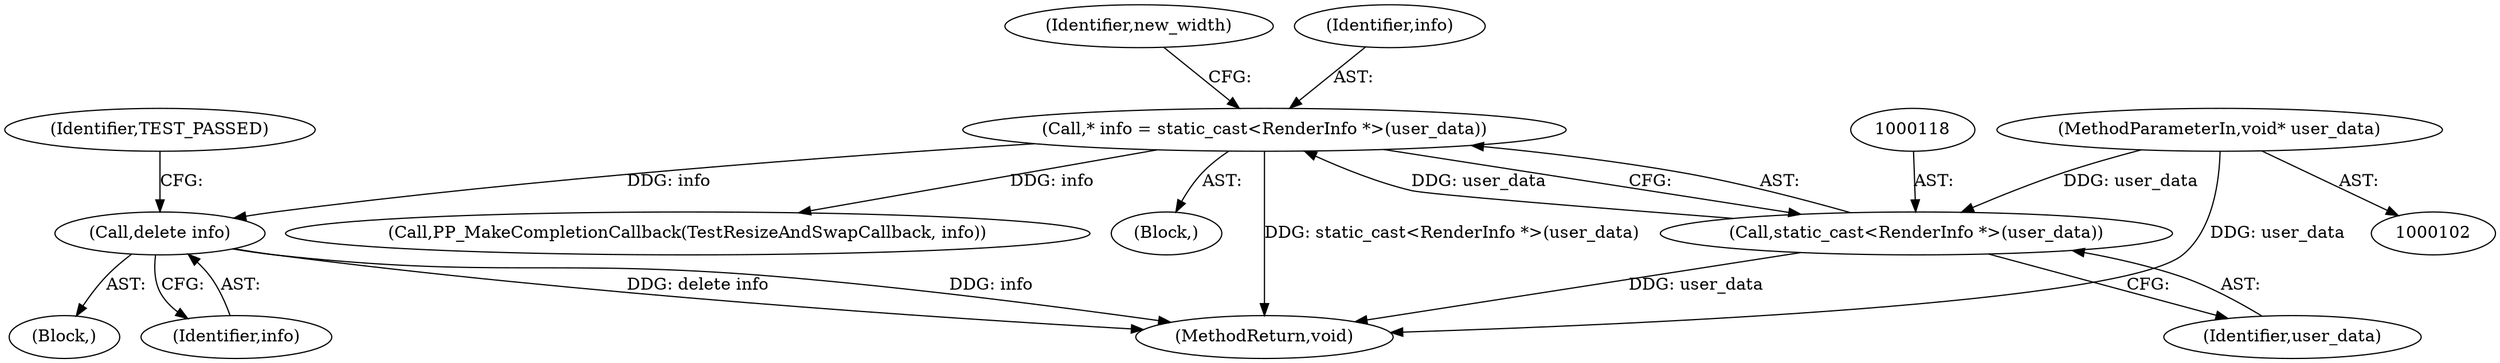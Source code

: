 digraph "0_Chrome_c96312d46205ea82764aba6255ecbb8dd5f57d11_0@API" {
"1000231" [label="(Call,delete info)"];
"1000115" [label="(Call,* info = static_cast<RenderInfo *>(user_data))"];
"1000117" [label="(Call,static_cast<RenderInfo *>(user_data))"];
"1000103" [label="(MethodParameterIn,void* user_data)"];
"1000122" [label="(Identifier,new_width)"];
"1000210" [label="(Call,PP_MakeCompletionCallback(TestResizeAndSwapCallback, info))"];
"1000231" [label="(Call,delete info)"];
"1000236" [label="(MethodReturn,void)"];
"1000226" [label="(Block,)"];
"1000233" [label="(Identifier,TEST_PASSED)"];
"1000105" [label="(Block,)"];
"1000115" [label="(Call,* info = static_cast<RenderInfo *>(user_data))"];
"1000116" [label="(Identifier,info)"];
"1000117" [label="(Call,static_cast<RenderInfo *>(user_data))"];
"1000232" [label="(Identifier,info)"];
"1000119" [label="(Identifier,user_data)"];
"1000103" [label="(MethodParameterIn,void* user_data)"];
"1000231" -> "1000226"  [label="AST: "];
"1000231" -> "1000232"  [label="CFG: "];
"1000232" -> "1000231"  [label="AST: "];
"1000233" -> "1000231"  [label="CFG: "];
"1000231" -> "1000236"  [label="DDG: delete info"];
"1000231" -> "1000236"  [label="DDG: info"];
"1000115" -> "1000231"  [label="DDG: info"];
"1000115" -> "1000105"  [label="AST: "];
"1000115" -> "1000117"  [label="CFG: "];
"1000116" -> "1000115"  [label="AST: "];
"1000117" -> "1000115"  [label="AST: "];
"1000122" -> "1000115"  [label="CFG: "];
"1000115" -> "1000236"  [label="DDG: static_cast<RenderInfo *>(user_data)"];
"1000117" -> "1000115"  [label="DDG: user_data"];
"1000115" -> "1000210"  [label="DDG: info"];
"1000117" -> "1000119"  [label="CFG: "];
"1000118" -> "1000117"  [label="AST: "];
"1000119" -> "1000117"  [label="AST: "];
"1000117" -> "1000236"  [label="DDG: user_data"];
"1000103" -> "1000117"  [label="DDG: user_data"];
"1000103" -> "1000102"  [label="AST: "];
"1000103" -> "1000236"  [label="DDG: user_data"];
}
